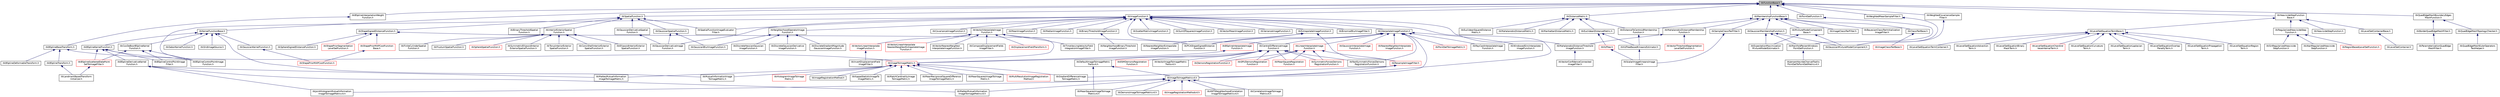 digraph "itkFunctionBase.h"
{
 // LATEX_PDF_SIZE
  edge [fontname="Helvetica",fontsize="10",labelfontname="Helvetica",labelfontsize="10"];
  node [fontname="Helvetica",fontsize="10",shape=record];
  Node1 [label="itkFunctionBase.h",height=0.2,width=0.4,color="black", fillcolor="grey75", style="filled", fontcolor="black",tooltip=" "];
  Node1 -> Node2 [dir="back",color="midnightblue",fontsize="10",style="solid",fontname="Helvetica"];
  Node2 [label="itkBSplineInterpolationWeight\lFunction.h",height=0.2,width=0.4,color="black", fillcolor="white", style="filled",URL="$itkBSplineInterpolationWeightFunction_8h.html",tooltip=" "];
  Node2 -> Node3 [dir="back",color="midnightblue",fontsize="10",style="solid",fontname="Helvetica"];
  Node3 [label="itkBSplineBaseTransform.h",height=0.2,width=0.4,color="black", fillcolor="white", style="filled",URL="$itkBSplineBaseTransform_8h.html",tooltip=" "];
  Node3 -> Node4 [dir="back",color="midnightblue",fontsize="10",style="solid",fontname="Helvetica"];
  Node4 [label="itkBSplineDeformableTransform.h",height=0.2,width=0.4,color="black", fillcolor="white", style="filled",URL="$itkBSplineDeformableTransform_8h.html",tooltip=" "];
  Node3 -> Node5 [dir="back",color="midnightblue",fontsize="10",style="solid",fontname="Helvetica"];
  Node5 [label="itkBSplineTransform.h",height=0.2,width=0.4,color="black", fillcolor="white", style="filled",URL="$itkBSplineTransform_8h.html",tooltip=" "];
  Node5 -> Node6 [dir="back",color="midnightblue",fontsize="10",style="solid",fontname="Helvetica"];
  Node6 [label="itkLandmarkBasedTransform\lInitializer.h",height=0.2,width=0.4,color="black", fillcolor="white", style="filled",URL="$itkLandmarkBasedTransformInitializer_8h.html",tooltip=" "];
  Node3 -> Node7 [dir="back",color="midnightblue",fontsize="10",style="solid",fontname="Helvetica"];
  Node7 [label="itkImageToImageMetric.h",height=0.2,width=0.4,color="red", fillcolor="white", style="filled",URL="$itkImageToImageMetric_8h.html",tooltip=" "];
  Node7 -> Node8 [dir="back",color="midnightblue",fontsize="10",style="solid",fontname="Helvetica"];
  Node8 [label="itkGradientDifferenceImage\lToImageMetric.h",height=0.2,width=0.4,color="black", fillcolor="white", style="filled",URL="$itkGradientDifferenceImageToImageMetric_8h.html",tooltip=" "];
  Node7 -> Node9 [dir="back",color="midnightblue",fontsize="10",style="solid",fontname="Helvetica"];
  Node9 [label="itkHistogramImageToImage\lMetric.h",height=0.2,width=0.4,color="red", fillcolor="white", style="filled",URL="$itkHistogramImageToImageMetric_8h.html",tooltip=" "];
  Node7 -> Node16 [dir="back",color="midnightblue",fontsize="10",style="solid",fontname="Helvetica"];
  Node16 [label="itkImageRegistrationMethod.h",height=0.2,width=0.4,color="black", fillcolor="white", style="filled",URL="$itkImageRegistrationMethod_8h.html",tooltip=" "];
  Node7 -> Node17 [dir="back",color="midnightblue",fontsize="10",style="solid",fontname="Helvetica"];
  Node17 [label="itkKappaStatisticImageTo\lImageMetric.h",height=0.2,width=0.4,color="black", fillcolor="white", style="filled",URL="$itkKappaStatisticImageToImageMetric_8h.html",tooltip=" "];
  Node7 -> Node18 [dir="back",color="midnightblue",fontsize="10",style="solid",fontname="Helvetica"];
  Node18 [label="itkMatchCardinalityImage\lToImageMetric.h",height=0.2,width=0.4,color="black", fillcolor="white", style="filled",URL="$itkMatchCardinalityImageToImageMetric_8h.html",tooltip=" "];
  Node7 -> Node19 [dir="back",color="midnightblue",fontsize="10",style="solid",fontname="Helvetica"];
  Node19 [label="itkMattesMutualInformation\lImageToImageMetric.h",height=0.2,width=0.4,color="black", fillcolor="white", style="filled",URL="$itkMattesMutualInformationImageToImageMetric_8h.html",tooltip=" "];
  Node7 -> Node20 [dir="back",color="midnightblue",fontsize="10",style="solid",fontname="Helvetica"];
  Node20 [label="itkMeanReciprocalSquareDifference\lImageToImageMetric.h",height=0.2,width=0.4,color="black", fillcolor="white", style="filled",URL="$itkMeanReciprocalSquareDifferenceImageToImageMetric_8h.html",tooltip=" "];
  Node7 -> Node21 [dir="back",color="midnightblue",fontsize="10",style="solid",fontname="Helvetica"];
  Node21 [label="itkMeanSquaresImageToImage\lMetric.h",height=0.2,width=0.4,color="black", fillcolor="white", style="filled",URL="$itkMeanSquaresImageToImageMetric_8h.html",tooltip=" "];
  Node7 -> Node22 [dir="back",color="midnightblue",fontsize="10",style="solid",fontname="Helvetica"];
  Node22 [label="itkMultiResolutionImageRegistration\lMethod.h",height=0.2,width=0.4,color="red", fillcolor="white", style="filled",URL="$itkMultiResolutionImageRegistrationMethod_8h.html",tooltip=" "];
  Node7 -> Node24 [dir="back",color="midnightblue",fontsize="10",style="solid",fontname="Helvetica"];
  Node24 [label="itkMutualInformationImage\lToImageMetric.h",height=0.2,width=0.4,color="black", fillcolor="white", style="filled",URL="$itkMutualInformationImageToImageMetric_8h.html",tooltip=" "];
  Node1 -> Node26 [dir="back",color="midnightblue",fontsize="10",style="solid",fontname="Helvetica"];
  Node26 [label="itkDistanceMetric.h",height=0.2,width=0.4,color="black", fillcolor="white", style="filled",URL="$itkDistanceMetric_8h.html",tooltip=" "];
  Node26 -> Node27 [dir="back",color="midnightblue",fontsize="10",style="solid",fontname="Helvetica"];
  Node27 [label="itkDistanceToCentroidMembership\lFunction.h",height=0.2,width=0.4,color="black", fillcolor="white", style="filled",URL="$itkDistanceToCentroidMembershipFunction_8h.html",tooltip=" "];
  Node27 -> Node28 [dir="back",color="midnightblue",fontsize="10",style="solid",fontname="Helvetica"];
  Node28 [label="itkKdTreeBasedKmeansEstimator.h",height=0.2,width=0.4,color="black", fillcolor="white", style="filled",URL="$itkKdTreeBasedKmeansEstimator_8h.html",tooltip=" "];
  Node28 -> Node29 [dir="back",color="midnightblue",fontsize="10",style="solid",fontname="Helvetica"];
  Node29 [label="itkScalarImageKmeansImage\lFilter.h",height=0.2,width=0.4,color="black", fillcolor="white", style="filled",URL="$itkScalarImageKmeansImageFilter_8h.html",tooltip=" "];
  Node26 -> Node30 [dir="back",color="midnightblue",fontsize="10",style="solid",fontname="Helvetica"];
  Node30 [label="itkEuclideanDistanceMetric.h",height=0.2,width=0.4,color="black", fillcolor="white", style="filled",URL="$itkEuclideanDistanceMetric_8h.html",tooltip=" "];
  Node30 -> Node31 [dir="back",color="midnightblue",fontsize="10",style="solid",fontname="Helvetica"];
  Node31 [label="itkKdTree.h",height=0.2,width=0.4,color="red", fillcolor="white", style="filled",URL="$itkKdTree_8h.html",tooltip=" "];
  Node31 -> Node29 [dir="back",color="midnightblue",fontsize="10",style="solid",fontname="Helvetica"];
  Node30 -> Node28 [dir="back",color="midnightblue",fontsize="10",style="solid",fontname="Helvetica"];
  Node26 -> Node59 [dir="back",color="midnightblue",fontsize="10",style="solid",fontname="Helvetica"];
  Node59 [label="itkEuclideanSquareDistance\lMetric.h",height=0.2,width=0.4,color="black", fillcolor="white", style="filled",URL="$itkEuclideanSquareDistanceMetric_8h.html",tooltip=" "];
  Node26 -> Node60 [dir="back",color="midnightblue",fontsize="10",style="solid",fontname="Helvetica"];
  Node60 [label="itkMahalanobisDistanceMetric.h",height=0.2,width=0.4,color="black", fillcolor="white", style="filled",URL="$itkMahalanobisDistanceMetric_8h.html",tooltip=" "];
  Node26 -> Node61 [dir="back",color="midnightblue",fontsize="10",style="solid",fontname="Helvetica"];
  Node61 [label="itkManhattanDistanceMetric.h",height=0.2,width=0.4,color="black", fillcolor="white", style="filled",URL="$itkManhattanDistanceMetric_8h.html",tooltip=" "];
  Node1 -> Node62 [dir="back",color="midnightblue",fontsize="10",style="solid",fontname="Helvetica"];
  Node62 [label="itkHeavisideStepFunction\lBase.h",height=0.2,width=0.4,color="black", fillcolor="white", style="filled",URL="$itkHeavisideStepFunctionBase_8h.html",tooltip=" "];
  Node62 -> Node63 [dir="back",color="midnightblue",fontsize="10",style="solid",fontname="Helvetica"];
  Node63 [label="itkHeavisideStepFunction.h",height=0.2,width=0.4,color="black", fillcolor="white", style="filled",URL="$itkHeavisideStepFunction_8h.html",tooltip=" "];
  Node62 -> Node64 [dir="back",color="midnightblue",fontsize="10",style="solid",fontname="Helvetica"];
  Node64 [label="itkLevelSetContainerBase.h",height=0.2,width=0.4,color="black", fillcolor="white", style="filled",URL="$itkLevelSetContainerBase_8h.html",tooltip=" "];
  Node64 -> Node65 [dir="back",color="midnightblue",fontsize="10",style="solid",fontname="Helvetica"];
  Node65 [label="itkLevelSetContainer.h",height=0.2,width=0.4,color="black", fillcolor="white", style="filled",URL="$itkLevelSetContainer_8h.html",tooltip=" "];
  Node62 -> Node66 [dir="back",color="midnightblue",fontsize="10",style="solid",fontname="Helvetica"];
  Node66 [label="itkLevelSetEquationTermBase.h",height=0.2,width=0.4,color="black", fillcolor="white", style="filled",URL="$itkLevelSetEquationTermBase_8h.html",tooltip=" "];
  Node66 -> Node67 [dir="back",color="midnightblue",fontsize="10",style="solid",fontname="Helvetica"];
  Node67 [label="itkLevelSetEquationAdvection\lTerm.h",height=0.2,width=0.4,color="black", fillcolor="white", style="filled",URL="$itkLevelSetEquationAdvectionTerm_8h.html",tooltip=" "];
  Node66 -> Node68 [dir="back",color="midnightblue",fontsize="10",style="solid",fontname="Helvetica"];
  Node68 [label="itkLevelSetEquationBinary\lMaskTerm.h",height=0.2,width=0.4,color="black", fillcolor="white", style="filled",URL="$itkLevelSetEquationBinaryMaskTerm_8h.html",tooltip=" "];
  Node66 -> Node69 [dir="back",color="midnightblue",fontsize="10",style="solid",fontname="Helvetica"];
  Node69 [label="itkLevelSetEquationChanAnd\lVeseInternalTerm.h",height=0.2,width=0.4,color="red", fillcolor="white", style="filled",URL="$itkLevelSetEquationChanAndVeseInternalTerm_8h.html",tooltip=" "];
  Node66 -> Node71 [dir="back",color="midnightblue",fontsize="10",style="solid",fontname="Helvetica"];
  Node71 [label="itkLevelSetEquationCurvature\lTerm.h",height=0.2,width=0.4,color="black", fillcolor="white", style="filled",URL="$itkLevelSetEquationCurvatureTerm_8h.html",tooltip=" "];
  Node66 -> Node72 [dir="back",color="midnightblue",fontsize="10",style="solid",fontname="Helvetica"];
  Node72 [label="itkLevelSetEquationLaplacian\lTerm.h",height=0.2,width=0.4,color="black", fillcolor="white", style="filled",URL="$itkLevelSetEquationLaplacianTerm_8h.html",tooltip=" "];
  Node66 -> Node73 [dir="back",color="midnightblue",fontsize="10",style="solid",fontname="Helvetica"];
  Node73 [label="itkLevelSetEquationOverlap\lPenaltyTerm.h",height=0.2,width=0.4,color="black", fillcolor="white", style="filled",URL="$itkLevelSetEquationOverlapPenaltyTerm_8h.html",tooltip=" "];
  Node66 -> Node74 [dir="back",color="midnightblue",fontsize="10",style="solid",fontname="Helvetica"];
  Node74 [label="itkLevelSetEquationPropagation\lTerm.h",height=0.2,width=0.4,color="black", fillcolor="white", style="filled",URL="$itkLevelSetEquationPropagationTerm_8h.html",tooltip=" "];
  Node66 -> Node75 [dir="back",color="midnightblue",fontsize="10",style="solid",fontname="Helvetica"];
  Node75 [label="itkLevelSetEquationRegion\lTerm.h",height=0.2,width=0.4,color="black", fillcolor="white", style="filled",URL="$itkLevelSetEquationRegionTerm_8h.html",tooltip=" "];
  Node66 -> Node76 [dir="back",color="midnightblue",fontsize="10",style="solid",fontname="Helvetica"];
  Node76 [label="itkLevelSetEquationTermContainer.h",height=0.2,width=0.4,color="black", fillcolor="white", style="filled",URL="$itkLevelSetEquationTermContainer_8h.html",tooltip=" "];
  Node62 -> Node77 [dir="back",color="midnightblue",fontsize="10",style="solid",fontname="Helvetica"];
  Node77 [label="itkRegularizedHeavisideStep\lFunction.h",height=0.2,width=0.4,color="black", fillcolor="white", style="filled",URL="$itkRegularizedHeavisideStepFunction_8h.html",tooltip=" "];
  Node77 -> Node78 [dir="back",color="midnightblue",fontsize="10",style="solid",fontname="Helvetica"];
  Node78 [label="itkAtanRegularizedHeaviside\lStepFunction.h",height=0.2,width=0.4,color="black", fillcolor="white", style="filled",URL="$itkAtanRegularizedHeavisideStepFunction_8h.html",tooltip=" "];
  Node77 -> Node79 [dir="back",color="midnightblue",fontsize="10",style="solid",fontname="Helvetica"];
  Node79 [label="itkRegionBasedLevelSetFunction.h",height=0.2,width=0.4,color="red", fillcolor="white", style="filled",URL="$itkRegionBasedLevelSetFunction_8h.html",tooltip=" "];
  Node77 -> Node81 [dir="back",color="midnightblue",fontsize="10",style="solid",fontname="Helvetica"];
  Node81 [label="itkSinRegularizedHeaviside\lStepFunction.h",height=0.2,width=0.4,color="black", fillcolor="white", style="filled",URL="$itkSinRegularizedHeavisideStepFunction_8h.html",tooltip=" "];
  Node1 -> Node82 [dir="back",color="midnightblue",fontsize="10",style="solid",fontname="Helvetica"];
  Node82 [label="itkImageFunction.h",height=0.2,width=0.4,color="black", fillcolor="white", style="filled",URL="$itkImageFunction_8h.html",tooltip=" "];
  Node82 -> Node83 [dir="back",color="midnightblue",fontsize="10",style="solid",fontname="Helvetica"];
  Node83 [label="itkBSplineControlPointImage\lFunction.h",height=0.2,width=0.4,color="black", fillcolor="white", style="filled",URL="$itkBSplineControlPointImageFunction_8h.html",tooltip=" "];
  Node82 -> Node84 [dir="back",color="midnightblue",fontsize="10",style="solid",fontname="Helvetica"];
  Node84 [label="itkBinaryThresholdImageFunction.h",height=0.2,width=0.4,color="black", fillcolor="white", style="filled",URL="$itkBinaryThresholdImageFunction_8h.html",tooltip=" "];
  Node84 -> Node85 [dir="back",color="midnightblue",fontsize="10",style="solid",fontname="Helvetica"];
  Node85 [label="itkNeighborhoodBinaryThreshold\lImageFunction.h",height=0.2,width=0.4,color="black", fillcolor="white", style="filled",URL="$itkNeighborhoodBinaryThresholdImageFunction_8h.html",tooltip=" "];
  Node82 -> Node86 [dir="back",color="midnightblue",fontsize="10",style="solid",fontname="Helvetica"];
  Node86 [label="itkBinomialBlurImageFilter.h",height=0.2,width=0.4,color="black", fillcolor="white", style="filled",URL="$itkBinomialBlurImageFilter_8h.html",tooltip=" "];
  Node82 -> Node87 [dir="back",color="midnightblue",fontsize="10",style="solid",fontname="Helvetica"];
  Node87 [label="itkCentralDifferenceImage\lFunction.h",height=0.2,width=0.4,color="black", fillcolor="white", style="filled",URL="$itkCentralDifferenceImageFunction_8h.html",tooltip=" "];
  Node87 -> Node88 [dir="back",color="midnightblue",fontsize="10",style="solid",fontname="Helvetica"];
  Node88 [label="itkDefaultImageToImageMetric\lTraitsv4.h",height=0.2,width=0.4,color="black", fillcolor="white", style="filled",URL="$itkDefaultImageToImageMetricTraitsv4_8h.html",tooltip=" "];
  Node88 -> Node89 [dir="back",color="midnightblue",fontsize="10",style="solid",fontname="Helvetica"];
  Node89 [label="itkImageToImageMetricv4.h",height=0.2,width=0.4,color="black", fillcolor="white", style="filled",URL="$itkImageToImageMetricv4_8h.html",tooltip=" "];
  Node89 -> Node90 [dir="back",color="midnightblue",fontsize="10",style="solid",fontname="Helvetica"];
  Node90 [label="itkANTSNeighborhoodCorrelation\lImageToImageMetricv4.h",height=0.2,width=0.4,color="black", fillcolor="white", style="filled",URL="$itkANTSNeighborhoodCorrelationImageToImageMetricv4_8h.html",tooltip=" "];
  Node89 -> Node91 [dir="back",color="midnightblue",fontsize="10",style="solid",fontname="Helvetica"];
  Node91 [label="itkCorrelationImageToImage\lMetricv4.h",height=0.2,width=0.4,color="black", fillcolor="white", style="filled",URL="$itkCorrelationImageToImageMetricv4_8h.html",tooltip=" "];
  Node89 -> Node92 [dir="back",color="midnightblue",fontsize="10",style="solid",fontname="Helvetica"];
  Node92 [label="itkDemonsImageToImageMetricv4.h",height=0.2,width=0.4,color="black", fillcolor="white", style="filled",URL="$itkDemonsImageToImageMetricv4_8h.html",tooltip=" "];
  Node89 -> Node43 [dir="back",color="midnightblue",fontsize="10",style="solid",fontname="Helvetica"];
  Node43 [label="itkImageRegistrationMethodv4.h",height=0.2,width=0.4,color="red", fillcolor="white", style="filled",URL="$itkImageRegistrationMethodv4_8h.html",tooltip=" "];
  Node89 -> Node93 [dir="back",color="midnightblue",fontsize="10",style="solid",fontname="Helvetica"];
  Node93 [label="itkJointHistogramMutualInformation\lImageToImageMetricv4.h",height=0.2,width=0.4,color="black", fillcolor="white", style="filled",URL="$itkJointHistogramMutualInformationImageToImageMetricv4_8h.html",tooltip=" "];
  Node89 -> Node94 [dir="back",color="midnightblue",fontsize="10",style="solid",fontname="Helvetica"];
  Node94 [label="itkMattesMutualInformation\lImageToImageMetricv4.h",height=0.2,width=0.4,color="black", fillcolor="white", style="filled",URL="$itkMattesMutualInformationImageToImageMetricv4_8h.html",tooltip=" "];
  Node89 -> Node95 [dir="back",color="midnightblue",fontsize="10",style="solid",fontname="Helvetica"];
  Node95 [label="itkMeanSquaresImageToImage\lMetricv4.h",height=0.2,width=0.4,color="black", fillcolor="white", style="filled",URL="$itkMeanSquaresImageToImageMetricv4_8h.html",tooltip=" "];
  Node88 -> Node95 [dir="back",color="midnightblue",fontsize="10",style="solid",fontname="Helvetica"];
  Node87 -> Node96 [dir="back",color="midnightblue",fontsize="10",style="solid",fontname="Helvetica"];
  Node96 [label="itkDemonsRegistrationFunction.h",height=0.2,width=0.4,color="red", fillcolor="white", style="filled",URL="$itkDemonsRegistrationFunction_8h.html",tooltip=" "];
  Node87 -> Node100 [dir="back",color="midnightblue",fontsize="10",style="solid",fontname="Helvetica"];
  Node100 [label="itkESMDemonsRegistration\lFunction.h",height=0.2,width=0.4,color="red", fillcolor="white", style="filled",URL="$itkESMDemonsRegistrationFunction_8h.html",tooltip=" "];
  Node87 -> Node103 [dir="back",color="midnightblue",fontsize="10",style="solid",fontname="Helvetica"];
  Node103 [label="itkFastSymmetricForcesDemons\lRegistrationFunction.h",height=0.2,width=0.4,color="black", fillcolor="white", style="filled",URL="$itkFastSymmetricForcesDemonsRegistrationFunction_8h.html",tooltip=" "];
  Node87 -> Node104 [dir="back",color="midnightblue",fontsize="10",style="solid",fontname="Helvetica"];
  Node104 [label="itkGPUDemonsRegistration\lFunction.h",height=0.2,width=0.4,color="red", fillcolor="white", style="filled",URL="$itkGPUDemonsRegistrationFunction_8h.html",tooltip=" "];
  Node87 -> Node7 [dir="back",color="midnightblue",fontsize="10",style="solid",fontname="Helvetica"];
  Node87 -> Node105 [dir="back",color="midnightblue",fontsize="10",style="solid",fontname="Helvetica"];
  Node105 [label="itkMeanSquareRegistration\lFunction.h",height=0.2,width=0.4,color="red", fillcolor="white", style="filled",URL="$itkMeanSquareRegistrationFunction_8h.html",tooltip=" "];
  Node87 -> Node107 [dir="back",color="midnightblue",fontsize="10",style="solid",fontname="Helvetica"];
  Node107 [label="itkSymmetricForcesDemons\lRegistrationFunction.h",height=0.2,width=0.4,color="red", fillcolor="white", style="filled",URL="$itkSymmetricForcesDemonsRegistrationFunction_8h.html",tooltip=" "];
  Node87 -> Node109 [dir="back",color="midnightblue",fontsize="10",style="solid",fontname="Helvetica"];
  Node109 [label="itkVectorImageToImageMetric\lTraitsv4.h",height=0.2,width=0.4,color="black", fillcolor="white", style="filled",URL="$itkVectorImageToImageMetricTraitsv4_8h.html",tooltip=" "];
  Node82 -> Node110 [dir="back",color="midnightblue",fontsize="10",style="solid",fontname="Helvetica"];
  Node110 [label="itkCovarianceImageFunction.h",height=0.2,width=0.4,color="black", fillcolor="white", style="filled",URL="$itkCovarianceImageFunction_8h.html",tooltip=" "];
  Node82 -> Node111 [dir="back",color="midnightblue",fontsize="10",style="solid",fontname="Helvetica"];
  Node111 [label="itkExtrapolateImageFunction.h",height=0.2,width=0.4,color="black", fillcolor="white", style="filled",URL="$itkExtrapolateImageFunction_8h.html",tooltip=" "];
  Node111 -> Node112 [dir="back",color="midnightblue",fontsize="10",style="solid",fontname="Helvetica"];
  Node112 [label="itkNearestNeighborExtrapolate\lImageFunction.h",height=0.2,width=0.4,color="black", fillcolor="white", style="filled",URL="$itkNearestNeighborExtrapolateImageFunction_8h.html",tooltip=" "];
  Node111 -> Node113 [dir="back",color="midnightblue",fontsize="10",style="solid",fontname="Helvetica"];
  Node113 [label="itkPCAShapeSignedDistance\lFunction.h",height=0.2,width=0.4,color="black", fillcolor="white", style="filled",URL="$itkPCAShapeSignedDistanceFunction_8h.html",tooltip=" "];
  Node111 -> Node114 [dir="back",color="midnightblue",fontsize="10",style="solid",fontname="Helvetica"];
  Node114 [label="itkResampleImageFilter.h",height=0.2,width=0.4,color="red", fillcolor="white", style="filled",URL="$itkResampleImageFilter_8h.html",tooltip=" "];
  Node114 -> Node8 [dir="back",color="midnightblue",fontsize="10",style="solid",fontname="Helvetica"];
  Node114 -> Node89 [dir="back",color="midnightblue",fontsize="10",style="solid",fontname="Helvetica"];
  Node82 -> Node115 [dir="back",color="midnightblue",fontsize="10",style="solid",fontname="Helvetica"];
  Node115 [label="itkGaussianDerivativeImage\lFunction.h",height=0.2,width=0.4,color="black", fillcolor="white", style="filled",URL="$itkGaussianDerivativeImageFunction_8h.html",tooltip=" "];
  Node82 -> Node89 [dir="back",color="midnightblue",fontsize="10",style="solid",fontname="Helvetica"];
  Node82 -> Node116 [dir="back",color="midnightblue",fontsize="10",style="solid",fontname="Helvetica"];
  Node116 [label="itkInterpolateImageFunction.h",height=0.2,width=0.4,color="black", fillcolor="white", style="filled",URL="$itkInterpolateImageFunction_8h.html",tooltip=" "];
  Node116 -> Node117 [dir="back",color="midnightblue",fontsize="10",style="solid",fontname="Helvetica"];
  Node117 [label="itkBSplineInterpolateImage\lFunction.h",height=0.2,width=0.4,color="red", fillcolor="white", style="filled",URL="$itkBSplineInterpolateImageFunction_8h.html",tooltip=" "];
  Node117 -> Node7 [dir="back",color="midnightblue",fontsize="10",style="solid",fontname="Helvetica"];
  Node116 -> Node87 [dir="back",color="midnightblue",fontsize="10",style="solid",fontname="Helvetica"];
  Node116 -> Node103 [dir="back",color="midnightblue",fontsize="10",style="solid",fontname="Helvetica"];
  Node116 -> Node122 [dir="back",color="midnightblue",fontsize="10",style="solid",fontname="Helvetica"];
  Node122 [label="itkGaussianInterpolateImage\lFunction.h",height=0.2,width=0.4,color="red", fillcolor="white", style="filled",URL="$itkGaussianInterpolateImageFunction_8h.html",tooltip=" "];
  Node116 -> Node89 [dir="back",color="midnightblue",fontsize="10",style="solid",fontname="Helvetica"];
  Node116 -> Node124 [dir="back",color="midnightblue",fontsize="10",style="solid",fontname="Helvetica"];
  Node124 [label="itkLinearInterpolateImage\lFunction.h",height=0.2,width=0.4,color="red", fillcolor="white", style="filled",URL="$itkLinearInterpolateImageFunction_8h.html",tooltip=" "];
  Node124 -> Node96 [dir="back",color="midnightblue",fontsize="10",style="solid",fontname="Helvetica"];
  Node124 -> Node104 [dir="back",color="midnightblue",fontsize="10",style="solid",fontname="Helvetica"];
  Node124 -> Node105 [dir="back",color="midnightblue",fontsize="10",style="solid",fontname="Helvetica"];
  Node124 -> Node114 [dir="back",color="midnightblue",fontsize="10",style="solid",fontname="Helvetica"];
  Node124 -> Node107 [dir="back",color="midnightblue",fontsize="10",style="solid",fontname="Helvetica"];
  Node116 -> Node155 [dir="back",color="midnightblue",fontsize="10",style="solid",fontname="Helvetica"];
  Node155 [label="itkNearestNeighborInterpolate\lImageFunction.h",height=0.2,width=0.4,color="red", fillcolor="white", style="filled",URL="$itkNearestNeighborInterpolateImageFunction_8h.html",tooltip=" "];
  Node116 -> Node113 [dir="back",color="midnightblue",fontsize="10",style="solid",fontname="Helvetica"];
  Node116 -> Node161 [dir="back",color="midnightblue",fontsize="10",style="solid",fontname="Helvetica"];
  Node161 [label="itkPointSetToImageMetric.h",height=0.2,width=0.4,color="red", fillcolor="white", style="filled",URL="$itkPointSetToImageMetric_8h.html",tooltip=" "];
  Node116 -> Node167 [dir="back",color="midnightblue",fontsize="10",style="solid",fontname="Helvetica"];
  Node167 [label="itkRayCastInterpolateImage\lFunction.h",height=0.2,width=0.4,color="black", fillcolor="white", style="filled",URL="$itkRayCastInterpolateImageFunction_8h.html",tooltip=" "];
  Node116 -> Node168 [dir="back",color="midnightblue",fontsize="10",style="solid",fontname="Helvetica"];
  Node168 [label="itkWindowedSincInterpolate\lImageFunction.h",height=0.2,width=0.4,color="black", fillcolor="white", style="filled",URL="$itkWindowedSincInterpolateImageFunction_8h.html",tooltip=" "];
  Node82 -> Node169 [dir="back",color="midnightblue",fontsize="10",style="solid",fontname="Helvetica"];
  Node169 [label="itkMahalanobisDistanceThreshold\lImageFunction.h",height=0.2,width=0.4,color="black", fillcolor="white", style="filled",URL="$itkMahalanobisDistanceThresholdImageFunction_8h.html",tooltip=" "];
  Node169 -> Node170 [dir="back",color="midnightblue",fontsize="10",style="solid",fontname="Helvetica"];
  Node170 [label="itkVectorConfidenceConnected\lImageFilter.h",height=0.2,width=0.4,color="black", fillcolor="white", style="filled",URL="$itkVectorConfidenceConnectedImageFilter_8h.html",tooltip=" "];
  Node82 -> Node171 [dir="back",color="midnightblue",fontsize="10",style="solid",fontname="Helvetica"];
  Node171 [label="itkMeanImageFunction.h",height=0.2,width=0.4,color="black", fillcolor="white", style="filled",URL="$itkMeanImageFunction_8h.html",tooltip=" "];
  Node82 -> Node172 [dir="back",color="midnightblue",fontsize="10",style="solid",fontname="Helvetica"];
  Node172 [label="itkMedianImageFunction.h",height=0.2,width=0.4,color="black", fillcolor="white", style="filled",URL="$itkMedianImageFunction_8h.html",tooltip=" "];
  Node82 -> Node173 [dir="back",color="midnightblue",fontsize="10",style="solid",fontname="Helvetica"];
  Node173 [label="itkNeighborhoodOperatorImage\lFunction.h",height=0.2,width=0.4,color="black", fillcolor="white", style="filled",URL="$itkNeighborhoodOperatorImageFunction_8h.html",tooltip=" "];
  Node173 -> Node174 [dir="back",color="midnightblue",fontsize="10",style="solid",fontname="Helvetica"];
  Node174 [label="itkDiscreteGaussianDerivative\lImageFunction.h",height=0.2,width=0.4,color="black", fillcolor="white", style="filled",URL="$itkDiscreteGaussianDerivativeImageFunction_8h.html",tooltip=" "];
  Node173 -> Node175 [dir="back",color="midnightblue",fontsize="10",style="solid",fontname="Helvetica"];
  Node175 [label="itkDiscreteGradientMagnitude\lGaussianImageFunction.h",height=0.2,width=0.4,color="black", fillcolor="white", style="filled",URL="$itkDiscreteGradientMagnitudeGaussianImageFunction_8h.html",tooltip=" "];
  Node173 -> Node176 [dir="back",color="midnightblue",fontsize="10",style="solid",fontname="Helvetica"];
  Node176 [label="itkDiscreteHessianGaussian\lImageFunction.h",height=0.2,width=0.4,color="black", fillcolor="white", style="filled",URL="$itkDiscreteHessianGaussianImageFunction_8h.html",tooltip=" "];
  Node173 -> Node177 [dir="back",color="midnightblue",fontsize="10",style="solid",fontname="Helvetica"];
  Node177 [label="itkGaussianBlurImageFunction.h",height=0.2,width=0.4,color="black", fillcolor="white", style="filled",URL="$itkGaussianBlurImageFunction_8h.html",tooltip=" "];
  Node82 -> Node178 [dir="back",color="midnightblue",fontsize="10",style="solid",fontname="Helvetica"];
  Node178 [label="itkScatterMatrixImageFunction.h",height=0.2,width=0.4,color="black", fillcolor="white", style="filled",URL="$itkScatterMatrixImageFunction_8h.html",tooltip=" "];
  Node82 -> Node179 [dir="back",color="midnightblue",fontsize="10",style="solid",fontname="Helvetica"];
  Node179 [label="itkSpatialFunctionImageEvaluator\lFilter.h",height=0.2,width=0.4,color="black", fillcolor="white", style="filled",URL="$itkSpatialFunctionImageEvaluatorFilter_8h.html",tooltip=" "];
  Node82 -> Node180 [dir="back",color="midnightblue",fontsize="10",style="solid",fontname="Helvetica"];
  Node180 [label="itkSumOfSquaresImageFunction.h",height=0.2,width=0.4,color="black", fillcolor="white", style="filled",URL="$itkSumOfSquaresImageFunction_8h.html",tooltip=" "];
  Node82 -> Node181 [dir="back",color="midnightblue",fontsize="10",style="solid",fontname="Helvetica"];
  Node181 [label="itkVarianceImageFunction.h",height=0.2,width=0.4,color="black", fillcolor="white", style="filled",URL="$itkVarianceImageFunction_8h.html",tooltip=" "];
  Node82 -> Node182 [dir="back",color="midnightblue",fontsize="10",style="solid",fontname="Helvetica"];
  Node182 [label="itkVectorInterpolateImage\lFunction.h",height=0.2,width=0.4,color="black", fillcolor="white", style="filled",URL="$itkVectorInterpolateImageFunction_8h.html",tooltip=" "];
  Node182 -> Node183 [dir="back",color="midnightblue",fontsize="10",style="solid",fontname="Helvetica"];
  Node183 [label="itkComposeDisplacementFields\lImageFilter.h",height=0.2,width=0.4,color="black", fillcolor="white", style="filled",URL="$itkComposeDisplacementFieldsImageFilter_8h.html",tooltip=" "];
  Node182 -> Node184 [dir="back",color="midnightblue",fontsize="10",style="solid",fontname="Helvetica"];
  Node184 [label="itkDisplacementFieldTransform.h",height=0.2,width=0.4,color="red", fillcolor="white", style="filled",URL="$itkDisplacementFieldTransform_8h.html",tooltip=" "];
  Node182 -> Node196 [dir="back",color="midnightblue",fontsize="10",style="solid",fontname="Helvetica"];
  Node196 [label="itkInvertDisplacementField\lImageFilter.h",height=0.2,width=0.4,color="black", fillcolor="white", style="filled",URL="$itkInvertDisplacementFieldImageFilter_8h.html",tooltip=" "];
  Node182 -> Node197 [dir="back",color="midnightblue",fontsize="10",style="solid",fontname="Helvetica"];
  Node197 [label="itkTimeVaryingVelocityField\lIntegrationImageFilter.h",height=0.2,width=0.4,color="black", fillcolor="white", style="filled",URL="$itkTimeVaryingVelocityFieldIntegrationImageFilter_8h.html",tooltip=" "];
  Node182 -> Node198 [dir="back",color="midnightblue",fontsize="10",style="solid",fontname="Helvetica"];
  Node198 [label="itkVectorLinearInterpolate\lImageFunction.h",height=0.2,width=0.4,color="red", fillcolor="white", style="filled",URL="$itkVectorLinearInterpolateImageFunction_8h.html",tooltip=" "];
  Node198 -> Node196 [dir="back",color="midnightblue",fontsize="10",style="solid",fontname="Helvetica"];
  Node182 -> Node203 [dir="back",color="midnightblue",fontsize="10",style="solid",fontname="Helvetica"];
  Node203 [label="itkVectorLinearInterpolate\lNearestNeighborExtrapolateImage\lFunction.h",height=0.2,width=0.4,color="red", fillcolor="white", style="filled",URL="$itkVectorLinearInterpolateNearestNeighborExtrapolateImageFunction_8h.html",tooltip=" "];
  Node182 -> Node204 [dir="back",color="midnightblue",fontsize="10",style="solid",fontname="Helvetica"];
  Node204 [label="itkVectorNearestNeighbor\lInterpolateImageFunction.h",height=0.2,width=0.4,color="black", fillcolor="white", style="filled",URL="$itkVectorNearestNeighborInterpolateImageFunction_8h.html",tooltip=" "];
  Node82 -> Node205 [dir="back",color="midnightblue",fontsize="10",style="solid",fontname="Helvetica"];
  Node205 [label="itkVectorMeanImageFunction.h",height=0.2,width=0.4,color="black", fillcolor="white", style="filled",URL="$itkVectorMeanImageFunction_8h.html",tooltip=" "];
  Node1 -> Node206 [dir="back",color="midnightblue",fontsize="10",style="solid",fontname="Helvetica"];
  Node206 [label="itkKernelFunctionBase.h",height=0.2,width=0.4,color="black", fillcolor="white", style="filled",URL="$itkKernelFunctionBase_8h.html",tooltip=" "];
  Node206 -> Node207 [dir="back",color="midnightblue",fontsize="10",style="solid",fontname="Helvetica"];
  Node207 [label="itkBSplineKernelFunction.h",height=0.2,width=0.4,color="black", fillcolor="white", style="filled",URL="$itkBSplineKernelFunction_8h.html",tooltip=" "];
  Node207 -> Node208 [dir="back",color="midnightblue",fontsize="10",style="solid",fontname="Helvetica"];
  Node208 [label="itkBSplineControlPointImage\lFilter.h",height=0.2,width=0.4,color="black", fillcolor="white", style="filled",URL="$itkBSplineControlPointImageFilter_8h.html",tooltip=" "];
  Node207 -> Node83 [dir="back",color="midnightblue",fontsize="10",style="solid",fontname="Helvetica"];
  Node207 -> Node209 [dir="back",color="midnightblue",fontsize="10",style="solid",fontname="Helvetica"];
  Node209 [label="itkBSplineDerivativeKernel\lFunction.h",height=0.2,width=0.4,color="black", fillcolor="white", style="filled",URL="$itkBSplineDerivativeKernelFunction_8h.html",tooltip=" "];
  Node209 -> Node93 [dir="back",color="midnightblue",fontsize="10",style="solid",fontname="Helvetica"];
  Node209 -> Node19 [dir="back",color="midnightblue",fontsize="10",style="solid",fontname="Helvetica"];
  Node209 -> Node94 [dir="back",color="midnightblue",fontsize="10",style="solid",fontname="Helvetica"];
  Node207 -> Node210 [dir="back",color="midnightblue",fontsize="10",style="solid",fontname="Helvetica"];
  Node210 [label="itkBSplineScatteredDataPoint\lSetToImageFilter.h",height=0.2,width=0.4,color="red", fillcolor="white", style="filled",URL="$itkBSplineScatteredDataPointSetToImageFilter_8h.html",tooltip=" "];
  Node210 -> Node6 [dir="back",color="midnightblue",fontsize="10",style="solid",fontname="Helvetica"];
  Node206 -> Node213 [dir="back",color="midnightblue",fontsize="10",style="solid",fontname="Helvetica"];
  Node213 [label="itkCoxDeBoorBSplineKernel\lFunction.h",height=0.2,width=0.4,color="black", fillcolor="white", style="filled",URL="$itkCoxDeBoorBSplineKernelFunction_8h.html",tooltip=" "];
  Node213 -> Node208 [dir="back",color="midnightblue",fontsize="10",style="solid",fontname="Helvetica"];
  Node213 -> Node83 [dir="back",color="midnightblue",fontsize="10",style="solid",fontname="Helvetica"];
  Node213 -> Node210 [dir="back",color="midnightblue",fontsize="10",style="solid",fontname="Helvetica"];
  Node206 -> Node214 [dir="back",color="midnightblue",fontsize="10",style="solid",fontname="Helvetica"];
  Node214 [label="itkGaborKernelFunction.h",height=0.2,width=0.4,color="black", fillcolor="white", style="filled",URL="$itkGaborKernelFunction_8h.html",tooltip=" "];
  Node206 -> Node215 [dir="back",color="midnightblue",fontsize="10",style="solid",fontname="Helvetica"];
  Node215 [label="itkGaussianKernelFunction.h",height=0.2,width=0.4,color="black", fillcolor="white", style="filled",URL="$itkGaussianKernelFunction_8h.html",tooltip=" "];
  Node215 -> Node216 [dir="back",color="midnightblue",fontsize="10",style="solid",fontname="Helvetica"];
  Node216 [label="itkShapePriorMAPCostFunction.h",height=0.2,width=0.4,color="red", fillcolor="white", style="filled",URL="$itkShapePriorMAPCostFunction_8h.html",tooltip=" "];
  Node206 -> Node217 [dir="back",color="midnightblue",fontsize="10",style="solid",fontname="Helvetica"];
  Node217 [label="itkGridImageSource.h",height=0.2,width=0.4,color="black", fillcolor="white", style="filled",URL="$itkGridImageSource_8h.html",tooltip=" "];
  Node206 -> Node24 [dir="back",color="midnightblue",fontsize="10",style="solid",fontname="Helvetica"];
  Node1 -> Node218 [dir="back",color="midnightblue",fontsize="10",style="solid",fontname="Helvetica"];
  Node218 [label="itkMembershipFunctionBase.h",height=0.2,width=0.4,color="black", fillcolor="white", style="filled",URL="$itkMembershipFunctionBase_8h.html",tooltip=" "];
  Node218 -> Node219 [dir="back",color="midnightblue",fontsize="10",style="solid",fontname="Helvetica"];
  Node219 [label="itkBayesianClassifierInitialization\lImageFilter.h",height=0.2,width=0.4,color="black", fillcolor="white", style="filled",URL="$itkBayesianClassifierInitializationImageFilter_8h.html",tooltip=" "];
  Node218 -> Node220 [dir="back",color="midnightblue",fontsize="10",style="solid",fontname="Helvetica"];
  Node220 [label="itkClassifierBase.h",height=0.2,width=0.4,color="black", fillcolor="white", style="filled",URL="$itkClassifierBase_8h.html",tooltip=" "];
  Node220 -> Node221 [dir="back",color="midnightblue",fontsize="10",style="solid",fontname="Helvetica"];
  Node221 [label="itkImageClassifierBase.h",height=0.2,width=0.4,color="red", fillcolor="white", style="filled",URL="$itkImageClassifierBase_8h.html",tooltip=" "];
  Node218 -> Node27 [dir="back",color="midnightblue",fontsize="10",style="solid",fontname="Helvetica"];
  Node218 -> Node224 [dir="back",color="midnightblue",fontsize="10",style="solid",fontname="Helvetica"];
  Node224 [label="itkGaussianMembershipFunction.h",height=0.2,width=0.4,color="black", fillcolor="white", style="filled",URL="$itkGaussianMembershipFunction_8h.html",tooltip=" "];
  Node224 -> Node225 [dir="back",color="midnightblue",fontsize="10",style="solid",fontname="Helvetica"];
  Node225 [label="itkExpectationMaximization\lMixtureModelEstimator.h",height=0.2,width=0.4,color="black", fillcolor="white", style="filled",URL="$itkExpectationMaximizationMixtureModelEstimator_8h.html",tooltip=" "];
  Node224 -> Node226 [dir="back",color="midnightblue",fontsize="10",style="solid",fontname="Helvetica"];
  Node226 [label="itkGaussianMixtureModelComponent.h",height=0.2,width=0.4,color="black", fillcolor="white", style="filled",URL="$itkGaussianMixtureModelComponent_8h.html",tooltip=" "];
  Node224 -> Node40 [dir="back",color="midnightblue",fontsize="10",style="solid",fontname="Helvetica"];
  Node40 [label="itkManifoldParzenWindows\lPointSetFunction.h",height=0.2,width=0.4,color="black", fillcolor="white", style="filled",URL="$itkManifoldParzenWindowsPointSetFunction_8h.html",tooltip=" "];
  Node40 -> Node41 [dir="back",color="midnightblue",fontsize="10",style="solid",fontname="Helvetica"];
  Node41 [label="itkJensenHavrdaCharvatTsallis\lPointSetToPointSetMetricv4.h",height=0.2,width=0.4,color="black", fillcolor="white", style="filled",URL="$itkJensenHavrdaCharvatTsallisPointSetToPointSetMetricv4_8h.html",tooltip=" "];
  Node218 -> Node227 [dir="back",color="midnightblue",fontsize="10",style="solid",fontname="Helvetica"];
  Node227 [label="itkImageClassifierFilter.h",height=0.2,width=0.4,color="black", fillcolor="white", style="filled",URL="$itkImageClassifierFilter_8h.html",tooltip=" "];
  Node218 -> Node228 [dir="back",color="midnightblue",fontsize="10",style="solid",fontname="Helvetica"];
  Node228 [label="itkMahalanobisDistanceMembership\lFunction.h",height=0.2,width=0.4,color="black", fillcolor="white", style="filled",URL="$itkMahalanobisDistanceMembershipFunction_8h.html",tooltip=" "];
  Node228 -> Node169 [dir="back",color="midnightblue",fontsize="10",style="solid",fontname="Helvetica"];
  Node228 -> Node153 [dir="back",color="midnightblue",fontsize="10",style="solid",fontname="Helvetica"];
  Node153 [label="itkVectorThresholdSegmentation\lLevelSetFunction.h",height=0.2,width=0.4,color="red", fillcolor="white", style="filled",URL="$itkVectorThresholdSegmentationLevelSetFunction_8h.html",tooltip=" "];
  Node218 -> Node229 [dir="back",color="midnightblue",fontsize="10",style="solid",fontname="Helvetica"];
  Node229 [label="itkMixtureModelComponent\lBase.h",height=0.2,width=0.4,color="black", fillcolor="white", style="filled",URL="$itkMixtureModelComponentBase_8h.html",tooltip=" "];
  Node229 -> Node225 [dir="back",color="midnightblue",fontsize="10",style="solid",fontname="Helvetica"];
  Node229 -> Node226 [dir="back",color="midnightblue",fontsize="10",style="solid",fontname="Helvetica"];
  Node218 -> Node230 [dir="back",color="midnightblue",fontsize="10",style="solid",fontname="Helvetica"];
  Node230 [label="itkSampleClassifierFilter.h",height=0.2,width=0.4,color="black", fillcolor="white", style="filled",URL="$itkSampleClassifierFilter_8h.html",tooltip=" "];
  Node230 -> Node29 [dir="back",color="midnightblue",fontsize="10",style="solid",fontname="Helvetica"];
  Node1 -> Node231 [dir="back",color="midnightblue",fontsize="10",style="solid",fontname="Helvetica"];
  Node231 [label="itkPointSetFunction.h",height=0.2,width=0.4,color="black", fillcolor="white", style="filled",URL="$itkPointSetFunction_8h.html",tooltip=" "];
  Node231 -> Node40 [dir="back",color="midnightblue",fontsize="10",style="solid",fontname="Helvetica"];
  Node1 -> Node232 [dir="back",color="midnightblue",fontsize="10",style="solid",fontname="Helvetica"];
  Node232 [label="itkQuadEdgeMeshBoundaryEdges\lMeshFunction.h",height=0.2,width=0.4,color="black", fillcolor="white", style="filled",URL="$itkQuadEdgeMeshBoundaryEdgesMeshFunction_8h.html",tooltip=" "];
  Node232 -> Node233 [dir="back",color="midnightblue",fontsize="10",style="solid",fontname="Helvetica"];
  Node233 [label="itkBorderQuadEdgeMeshFilter.h",height=0.2,width=0.4,color="black", fillcolor="white", style="filled",URL="$itkBorderQuadEdgeMeshFilter_8h.html",tooltip=" "];
  Node233 -> Node234 [dir="back",color="midnightblue",fontsize="10",style="solid",fontname="Helvetica"];
  Node234 [label="itkParameterizationQuadEdge\lMeshFilter.h",height=0.2,width=0.4,color="black", fillcolor="white", style="filled",URL="$itkParameterizationQuadEdgeMeshFilter_8h.html",tooltip=" "];
  Node232 -> Node235 [dir="back",color="midnightblue",fontsize="10",style="solid",fontname="Helvetica"];
  Node235 [label="itkQuadEdgeMeshTopologyChecker.h",height=0.2,width=0.4,color="black", fillcolor="white", style="filled",URL="$itkQuadEdgeMeshTopologyChecker_8h.html",tooltip=" "];
  Node235 -> Node236 [dir="back",color="midnightblue",fontsize="10",style="solid",fontname="Helvetica"];
  Node236 [label="itkQuadEdgeMeshEulerOperators\lTestHelper.h",height=0.2,width=0.4,color="black", fillcolor="white", style="filled",URL="$itkQuadEdgeMeshEulerOperatorsTestHelper_8h.html",tooltip=" "];
  Node1 -> Node237 [dir="back",color="midnightblue",fontsize="10",style="solid",fontname="Helvetica"];
  Node237 [label="itkSpatialFunction.h",height=0.2,width=0.4,color="black", fillcolor="white", style="filled",URL="$itkSpatialFunction_8h.html",tooltip=" "];
  Node237 -> Node238 [dir="back",color="midnightblue",fontsize="10",style="solid",fontname="Helvetica"];
  Node238 [label="itkBinaryThresholdSpatial\lFunction.h",height=0.2,width=0.4,color="black", fillcolor="white", style="filled",URL="$itkBinaryThresholdSpatialFunction_8h.html",tooltip=" "];
  Node237 -> Node239 [dir="back",color="midnightblue",fontsize="10",style="solid",fontname="Helvetica"];
  Node239 [label="itkGaussianDerivativeSpatial\lFunction.h",height=0.2,width=0.4,color="black", fillcolor="white", style="filled",URL="$itkGaussianDerivativeSpatialFunction_8h.html",tooltip=" "];
  Node239 -> Node115 [dir="back",color="midnightblue",fontsize="10",style="solid",fontname="Helvetica"];
  Node237 -> Node240 [dir="back",color="midnightblue",fontsize="10",style="solid",fontname="Helvetica"];
  Node240 [label="itkGaussianSpatialFunction.h",height=0.2,width=0.4,color="black", fillcolor="white", style="filled",URL="$itkGaussianSpatialFunction_8h.html",tooltip=" "];
  Node240 -> Node177 [dir="back",color="midnightblue",fontsize="10",style="solid",fontname="Helvetica"];
  Node240 -> Node115 [dir="back",color="midnightblue",fontsize="10",style="solid",fontname="Helvetica"];
  Node237 -> Node241 [dir="back",color="midnightblue",fontsize="10",style="solid",fontname="Helvetica"];
  Node241 [label="itkInteriorExteriorSpatial\lFunction.h",height=0.2,width=0.4,color="black", fillcolor="white", style="filled",URL="$itkInteriorExteriorSpatialFunction_8h.html",tooltip=" "];
  Node241 -> Node242 [dir="back",color="midnightblue",fontsize="10",style="solid",fontname="Helvetica"];
  Node242 [label="itkConicShellInteriorExterior\lSpatialFunction.h",height=0.2,width=0.4,color="black", fillcolor="white", style="filled",URL="$itkConicShellInteriorExteriorSpatialFunction_8h.html",tooltip=" "];
  Node241 -> Node243 [dir="back",color="midnightblue",fontsize="10",style="solid",fontname="Helvetica"];
  Node243 [label="itkEllipsoidInteriorExterior\lSpatialFunction.h",height=0.2,width=0.4,color="black", fillcolor="white", style="filled",URL="$itkEllipsoidInteriorExteriorSpatialFunction_8h.html",tooltip=" "];
  Node241 -> Node244 [dir="back",color="midnightblue",fontsize="10",style="solid",fontname="Helvetica"];
  Node244 [label="itkFiniteCylinderSpatial\lFunction.h",height=0.2,width=0.4,color="black", fillcolor="white", style="filled",URL="$itkFiniteCylinderSpatialFunction_8h.html",tooltip=" "];
  Node241 -> Node245 [dir="back",color="midnightblue",fontsize="10",style="solid",fontname="Helvetica"];
  Node245 [label="itkFrustumSpatialFunction.h",height=0.2,width=0.4,color="black", fillcolor="white", style="filled",URL="$itkFrustumSpatialFunction_8h.html",tooltip=" "];
  Node241 -> Node246 [dir="back",color="midnightblue",fontsize="10",style="solid",fontname="Helvetica"];
  Node246 [label="itkSphereSpatialFunction.h",height=0.2,width=0.4,color="red", fillcolor="white", style="filled",URL="$itkSphereSpatialFunction_8h.html",tooltip=" "];
  Node241 -> Node250 [dir="back",color="midnightblue",fontsize="10",style="solid",fontname="Helvetica"];
  Node250 [label="itkSymmetricEllipsoidInterior\lExteriorSpatialFunction.h",height=0.2,width=0.4,color="black", fillcolor="white", style="filled",URL="$itkSymmetricEllipsoidInteriorExteriorSpatialFunction_8h.html",tooltip=" "];
  Node241 -> Node251 [dir="back",color="midnightblue",fontsize="10",style="solid",fontname="Helvetica"];
  Node251 [label="itkTorusInteriorExterior\lSpatialFunction.h",height=0.2,width=0.4,color="black", fillcolor="white", style="filled",URL="$itkTorusInteriorExteriorSpatialFunction_8h.html",tooltip=" "];
  Node237 -> Node252 [dir="back",color="midnightblue",fontsize="10",style="solid",fontname="Helvetica"];
  Node252 [label="itkShapeSignedDistanceFunction.h",height=0.2,width=0.4,color="black", fillcolor="white", style="filled",URL="$itkShapeSignedDistanceFunction_8h.html",tooltip=" "];
  Node252 -> Node113 [dir="back",color="midnightblue",fontsize="10",style="solid",fontname="Helvetica"];
  Node252 -> Node253 [dir="back",color="midnightblue",fontsize="10",style="solid",fontname="Helvetica"];
  Node253 [label="itkShapePriorMAPCostFunction\lBase.h",height=0.2,width=0.4,color="red", fillcolor="white", style="filled",URL="$itkShapePriorMAPCostFunctionBase_8h.html",tooltip=" "];
  Node253 -> Node216 [dir="back",color="midnightblue",fontsize="10",style="solid",fontname="Helvetica"];
  Node252 -> Node150 [dir="back",color="midnightblue",fontsize="10",style="solid",fontname="Helvetica"];
  Node150 [label="itkShapePriorSegmentation\lLevelSetFunction.h",height=0.2,width=0.4,color="red", fillcolor="white", style="filled",URL="$itkShapePriorSegmentationLevelSetFunction_8h.html",tooltip=" "];
  Node252 -> Node254 [dir="back",color="midnightblue",fontsize="10",style="solid",fontname="Helvetica"];
  Node254 [label="itkSphereSignedDistanceFunction.h",height=0.2,width=0.4,color="black", fillcolor="white", style="filled",URL="$itkSphereSignedDistanceFunction_8h.html",tooltip=" "];
  Node237 -> Node179 [dir="back",color="midnightblue",fontsize="10",style="solid",fontname="Helvetica"];
  Node1 -> Node255 [dir="back",color="midnightblue",fontsize="10",style="solid",fontname="Helvetica"];
  Node255 [label="itkWeightedCovarianceSample\lFilter.h",height=0.2,width=0.4,color="black", fillcolor="white", style="filled",URL="$itkWeightedCovarianceSampleFilter_8h.html",tooltip=" "];
  Node255 -> Node226 [dir="back",color="midnightblue",fontsize="10",style="solid",fontname="Helvetica"];
  Node1 -> Node256 [dir="back",color="midnightblue",fontsize="10",style="solid",fontname="Helvetica"];
  Node256 [label="itkWeightedMeanSampleFilter.h",height=0.2,width=0.4,color="black", fillcolor="white", style="filled",URL="$itkWeightedMeanSampleFilter_8h.html",tooltip=" "];
  Node256 -> Node226 [dir="back",color="midnightblue",fontsize="10",style="solid",fontname="Helvetica"];
}
